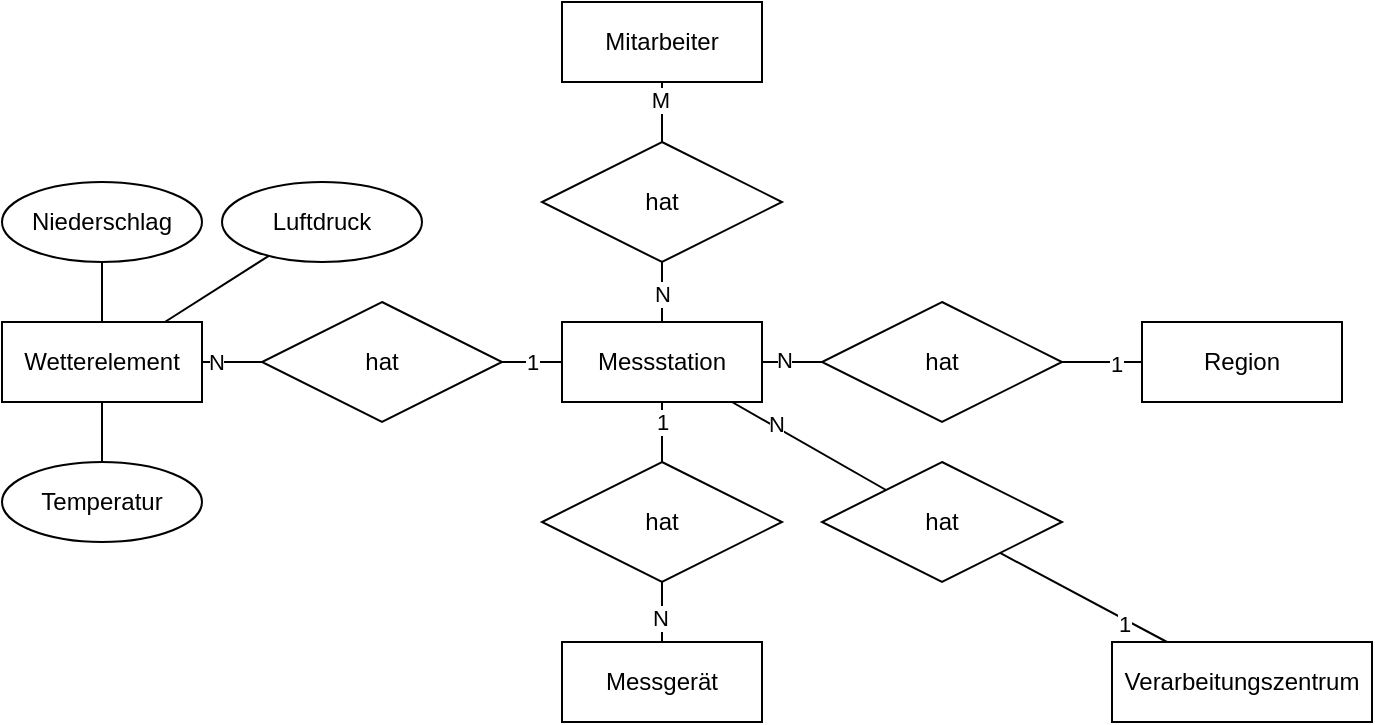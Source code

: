 <mxfile version="22.0.4" type="device">
  <diagram name="Page-1" id="mWjmTY6AyfiN8sncxC3y">
    <mxGraphModel dx="1985" dy="834" grid="1" gridSize="10" guides="1" tooltips="1" connect="1" arrows="1" fold="1" page="1" pageScale="1" pageWidth="850" pageHeight="1100" math="0" shadow="0">
      <root>
        <mxCell id="0" />
        <mxCell id="1" parent="0" />
        <mxCell id="0-cZ43cHKWs0qEdC4-QI-1" value="Messstation" style="whiteSpace=wrap;html=1;align=center;" parent="1" vertex="1">
          <mxGeometry x="320" y="190" width="100" height="40" as="geometry" />
        </mxCell>
        <mxCell id="0-cZ43cHKWs0qEdC4-QI-2" value="Messgerät" style="whiteSpace=wrap;html=1;align=center;" parent="1" vertex="1">
          <mxGeometry x="320" y="350" width="100" height="40" as="geometry" />
        </mxCell>
        <mxCell id="0-cZ43cHKWs0qEdC4-QI-3" value="Mitarbeiter" style="whiteSpace=wrap;html=1;align=center;" parent="1" vertex="1">
          <mxGeometry x="320" y="30" width="100" height="40" as="geometry" />
        </mxCell>
        <mxCell id="0-cZ43cHKWs0qEdC4-QI-4" value="Verarbeitungszentrum" style="whiteSpace=wrap;html=1;align=center;" parent="1" vertex="1">
          <mxGeometry x="595" y="350" width="130" height="40" as="geometry" />
        </mxCell>
        <mxCell id="0-cZ43cHKWs0qEdC4-QI-5" value="Region" style="whiteSpace=wrap;html=1;align=center;" parent="1" vertex="1">
          <mxGeometry x="610" y="190" width="100" height="40" as="geometry" />
        </mxCell>
        <mxCell id="0-cZ43cHKWs0qEdC4-QI-6" value="Wetterelement" style="whiteSpace=wrap;html=1;align=center;" parent="1" vertex="1">
          <mxGeometry x="40" y="190" width="100" height="40" as="geometry" />
        </mxCell>
        <mxCell id="0-cZ43cHKWs0qEdC4-QI-7" value="hat" style="shape=rhombus;perimeter=rhombusPerimeter;whiteSpace=wrap;html=1;align=center;" parent="1" vertex="1">
          <mxGeometry x="170" y="180" width="120" height="60" as="geometry" />
        </mxCell>
        <mxCell id="0-cZ43cHKWs0qEdC4-QI-8" value="hat" style="shape=rhombus;perimeter=rhombusPerimeter;whiteSpace=wrap;html=1;align=center;" parent="1" vertex="1">
          <mxGeometry x="310" y="100" width="120" height="60" as="geometry" />
        </mxCell>
        <mxCell id="0-cZ43cHKWs0qEdC4-QI-9" value="hat" style="shape=rhombus;perimeter=rhombusPerimeter;whiteSpace=wrap;html=1;align=center;" parent="1" vertex="1">
          <mxGeometry x="450" y="180" width="120" height="60" as="geometry" />
        </mxCell>
        <mxCell id="0-cZ43cHKWs0qEdC4-QI-10" value="hat" style="shape=rhombus;perimeter=rhombusPerimeter;whiteSpace=wrap;html=1;align=center;" parent="1" vertex="1">
          <mxGeometry x="310" y="260" width="120" height="60" as="geometry" />
        </mxCell>
        <mxCell id="0-cZ43cHKWs0qEdC4-QI-11" value="hat" style="shape=rhombus;perimeter=rhombusPerimeter;whiteSpace=wrap;html=1;align=center;" parent="1" vertex="1">
          <mxGeometry x="450" y="260" width="120" height="60" as="geometry" />
        </mxCell>
        <mxCell id="0-cZ43cHKWs0qEdC4-QI-12" value="" style="endArrow=none;html=1;rounded=0;" parent="1" source="0-cZ43cHKWs0qEdC4-QI-7" target="0-cZ43cHKWs0qEdC4-QI-1" edge="1">
          <mxGeometry relative="1" as="geometry">
            <mxPoint x="370" y="250" as="sourcePoint" />
            <mxPoint x="530" y="250" as="targetPoint" />
          </mxGeometry>
        </mxCell>
        <mxCell id="0-cZ43cHKWs0qEdC4-QI-22" value="1" style="edgeLabel;html=1;align=center;verticalAlign=middle;resizable=0;points=[];" parent="0-cZ43cHKWs0qEdC4-QI-12" vertex="1" connectable="0">
          <mxGeometry x="-0.022" relative="1" as="geometry">
            <mxPoint as="offset" />
          </mxGeometry>
        </mxCell>
        <mxCell id="0-cZ43cHKWs0qEdC4-QI-13" value="1" style="endArrow=none;html=1;rounded=0;" parent="1" source="0-cZ43cHKWs0qEdC4-QI-10" target="0-cZ43cHKWs0qEdC4-QI-1" edge="1">
          <mxGeometry x="0.333" relative="1" as="geometry">
            <mxPoint x="380" y="260" as="sourcePoint" />
            <mxPoint x="540" y="260" as="targetPoint" />
            <mxPoint as="offset" />
          </mxGeometry>
        </mxCell>
        <mxCell id="0-cZ43cHKWs0qEdC4-QI-14" value="" style="endArrow=none;html=1;rounded=0;" parent="1" source="0-cZ43cHKWs0qEdC4-QI-1" target="0-cZ43cHKWs0qEdC4-QI-11" edge="1">
          <mxGeometry relative="1" as="geometry">
            <mxPoint x="390" y="270" as="sourcePoint" />
            <mxPoint x="550" y="270" as="targetPoint" />
          </mxGeometry>
        </mxCell>
        <mxCell id="0-cZ43cHKWs0qEdC4-QI-25" value="N" style="edgeLabel;html=1;align=center;verticalAlign=middle;resizable=0;points=[];" parent="0-cZ43cHKWs0qEdC4-QI-14" vertex="1" connectable="0">
          <mxGeometry x="-0.463" y="1" relative="1" as="geometry">
            <mxPoint as="offset" />
          </mxGeometry>
        </mxCell>
        <mxCell id="0-cZ43cHKWs0qEdC4-QI-15" value="" style="endArrow=none;html=1;rounded=0;" parent="1" source="0-cZ43cHKWs0qEdC4-QI-1" target="0-cZ43cHKWs0qEdC4-QI-9" edge="1">
          <mxGeometry relative="1" as="geometry">
            <mxPoint x="400" y="280" as="sourcePoint" />
            <mxPoint x="560" y="280" as="targetPoint" />
          </mxGeometry>
        </mxCell>
        <mxCell id="0-cZ43cHKWs0qEdC4-QI-24" value="N" style="edgeLabel;html=1;align=center;verticalAlign=middle;resizable=0;points=[];" parent="0-cZ43cHKWs0qEdC4-QI-15" vertex="1" connectable="0">
          <mxGeometry x="-0.3" y="1" relative="1" as="geometry">
            <mxPoint as="offset" />
          </mxGeometry>
        </mxCell>
        <mxCell id="0-cZ43cHKWs0qEdC4-QI-16" value="" style="endArrow=none;html=1;rounded=0;" parent="1" source="0-cZ43cHKWs0qEdC4-QI-8" target="0-cZ43cHKWs0qEdC4-QI-1" edge="1">
          <mxGeometry relative="1" as="geometry">
            <mxPoint x="410" y="290" as="sourcePoint" />
            <mxPoint x="570" y="290" as="targetPoint" />
          </mxGeometry>
        </mxCell>
        <mxCell id="0-cZ43cHKWs0qEdC4-QI-23" value="N" style="edgeLabel;html=1;align=center;verticalAlign=middle;resizable=0;points=[];" parent="0-cZ43cHKWs0qEdC4-QI-16" vertex="1" connectable="0">
          <mxGeometry x="0.044" relative="1" as="geometry">
            <mxPoint as="offset" />
          </mxGeometry>
        </mxCell>
        <mxCell id="0-cZ43cHKWs0qEdC4-QI-17" value="" style="endArrow=none;html=1;rounded=0;" parent="1" source="0-cZ43cHKWs0qEdC4-QI-6" target="0-cZ43cHKWs0qEdC4-QI-7" edge="1">
          <mxGeometry relative="1" as="geometry">
            <mxPoint x="420" y="300" as="sourcePoint" />
            <mxPoint x="580" y="300" as="targetPoint" />
          </mxGeometry>
        </mxCell>
        <mxCell id="0-cZ43cHKWs0qEdC4-QI-29" value="N" style="edgeLabel;html=1;align=center;verticalAlign=middle;resizable=0;points=[];" parent="0-cZ43cHKWs0qEdC4-QI-17" vertex="1" connectable="0">
          <mxGeometry x="-0.522" y="3" relative="1" as="geometry">
            <mxPoint y="3" as="offset" />
          </mxGeometry>
        </mxCell>
        <mxCell id="0-cZ43cHKWs0qEdC4-QI-18" value="" style="endArrow=none;html=1;rounded=0;" parent="1" source="0-cZ43cHKWs0qEdC4-QI-10" target="0-cZ43cHKWs0qEdC4-QI-2" edge="1">
          <mxGeometry relative="1" as="geometry">
            <mxPoint x="430" y="310" as="sourcePoint" />
            <mxPoint x="590" y="310" as="targetPoint" />
          </mxGeometry>
        </mxCell>
        <mxCell id="0-cZ43cHKWs0qEdC4-QI-28" value="N" style="edgeLabel;html=1;align=center;verticalAlign=middle;resizable=0;points=[];" parent="0-cZ43cHKWs0qEdC4-QI-18" vertex="1" connectable="0">
          <mxGeometry x="0.156" y="-1" relative="1" as="geometry">
            <mxPoint as="offset" />
          </mxGeometry>
        </mxCell>
        <mxCell id="0-cZ43cHKWs0qEdC4-QI-19" value="" style="endArrow=none;html=1;rounded=0;" parent="1" source="0-cZ43cHKWs0qEdC4-QI-11" target="0-cZ43cHKWs0qEdC4-QI-4" edge="1">
          <mxGeometry relative="1" as="geometry">
            <mxPoint x="440" y="320" as="sourcePoint" />
            <mxPoint x="600" y="320" as="targetPoint" />
          </mxGeometry>
        </mxCell>
        <mxCell id="0-cZ43cHKWs0qEdC4-QI-27" value="1" style="edgeLabel;html=1;align=center;verticalAlign=middle;resizable=0;points=[];" parent="0-cZ43cHKWs0qEdC4-QI-19" vertex="1" connectable="0">
          <mxGeometry x="0.488" y="-1" relative="1" as="geometry">
            <mxPoint y="1" as="offset" />
          </mxGeometry>
        </mxCell>
        <mxCell id="0-cZ43cHKWs0qEdC4-QI-20" value="" style="endArrow=none;html=1;rounded=0;" parent="1" source="0-cZ43cHKWs0qEdC4-QI-9" target="0-cZ43cHKWs0qEdC4-QI-5" edge="1">
          <mxGeometry relative="1" as="geometry">
            <mxPoint x="450" y="330" as="sourcePoint" />
            <mxPoint x="610" y="330" as="targetPoint" />
          </mxGeometry>
        </mxCell>
        <mxCell id="0-cZ43cHKWs0qEdC4-QI-26" value="1" style="edgeLabel;html=1;align=center;verticalAlign=middle;resizable=0;points=[];" parent="0-cZ43cHKWs0qEdC4-QI-20" vertex="1" connectable="0">
          <mxGeometry x="0.358" y="-1" relative="1" as="geometry">
            <mxPoint as="offset" />
          </mxGeometry>
        </mxCell>
        <mxCell id="0-cZ43cHKWs0qEdC4-QI-21" value="" style="endArrow=none;html=1;rounded=0;" parent="1" source="0-cZ43cHKWs0qEdC4-QI-3" target="0-cZ43cHKWs0qEdC4-QI-8" edge="1">
          <mxGeometry relative="1" as="geometry">
            <mxPoint x="460" y="340" as="sourcePoint" />
            <mxPoint x="620" y="340" as="targetPoint" />
          </mxGeometry>
        </mxCell>
        <mxCell id="0-cZ43cHKWs0qEdC4-QI-30" value="M" style="edgeLabel;html=1;align=center;verticalAlign=middle;resizable=0;points=[];" parent="0-cZ43cHKWs0qEdC4-QI-21" vertex="1" connectable="0">
          <mxGeometry x="-0.4" y="-1" relative="1" as="geometry">
            <mxPoint as="offset" />
          </mxGeometry>
        </mxCell>
        <mxCell id="0-cZ43cHKWs0qEdC4-QI-31" value="Niederschlag" style="ellipse;whiteSpace=wrap;html=1;align=center;" parent="1" vertex="1">
          <mxGeometry x="40" y="120" width="100" height="40" as="geometry" />
        </mxCell>
        <mxCell id="0-cZ43cHKWs0qEdC4-QI-32" value="Luftdruck" style="ellipse;whiteSpace=wrap;html=1;align=center;" parent="1" vertex="1">
          <mxGeometry x="150" y="120" width="100" height="40" as="geometry" />
        </mxCell>
        <mxCell id="0-cZ43cHKWs0qEdC4-QI-33" value="Temperatur" style="ellipse;whiteSpace=wrap;html=1;align=center;" parent="1" vertex="1">
          <mxGeometry x="40" y="260" width="100" height="40" as="geometry" />
        </mxCell>
        <mxCell id="0-cZ43cHKWs0qEdC4-QI-34" value="" style="endArrow=none;html=1;rounded=0;" parent="1" source="0-cZ43cHKWs0qEdC4-QI-6" target="0-cZ43cHKWs0qEdC4-QI-33" edge="1">
          <mxGeometry relative="1" as="geometry">
            <mxPoint x="370" y="250" as="sourcePoint" />
            <mxPoint x="530" y="250" as="targetPoint" />
          </mxGeometry>
        </mxCell>
        <mxCell id="0-cZ43cHKWs0qEdC4-QI-35" value="" style="endArrow=none;html=1;rounded=0;" parent="1" source="0-cZ43cHKWs0qEdC4-QI-31" target="0-cZ43cHKWs0qEdC4-QI-6" edge="1">
          <mxGeometry relative="1" as="geometry">
            <mxPoint x="150" y="225" as="sourcePoint" />
            <mxPoint x="540" y="260" as="targetPoint" />
          </mxGeometry>
        </mxCell>
        <mxCell id="0-cZ43cHKWs0qEdC4-QI-36" value="" style="endArrow=none;html=1;rounded=0;" parent="1" source="0-cZ43cHKWs0qEdC4-QI-6" target="0-cZ43cHKWs0qEdC4-QI-32" edge="1">
          <mxGeometry relative="1" as="geometry">
            <mxPoint x="160" y="235" as="sourcePoint" />
            <mxPoint x="550" y="270" as="targetPoint" />
          </mxGeometry>
        </mxCell>
      </root>
    </mxGraphModel>
  </diagram>
</mxfile>
